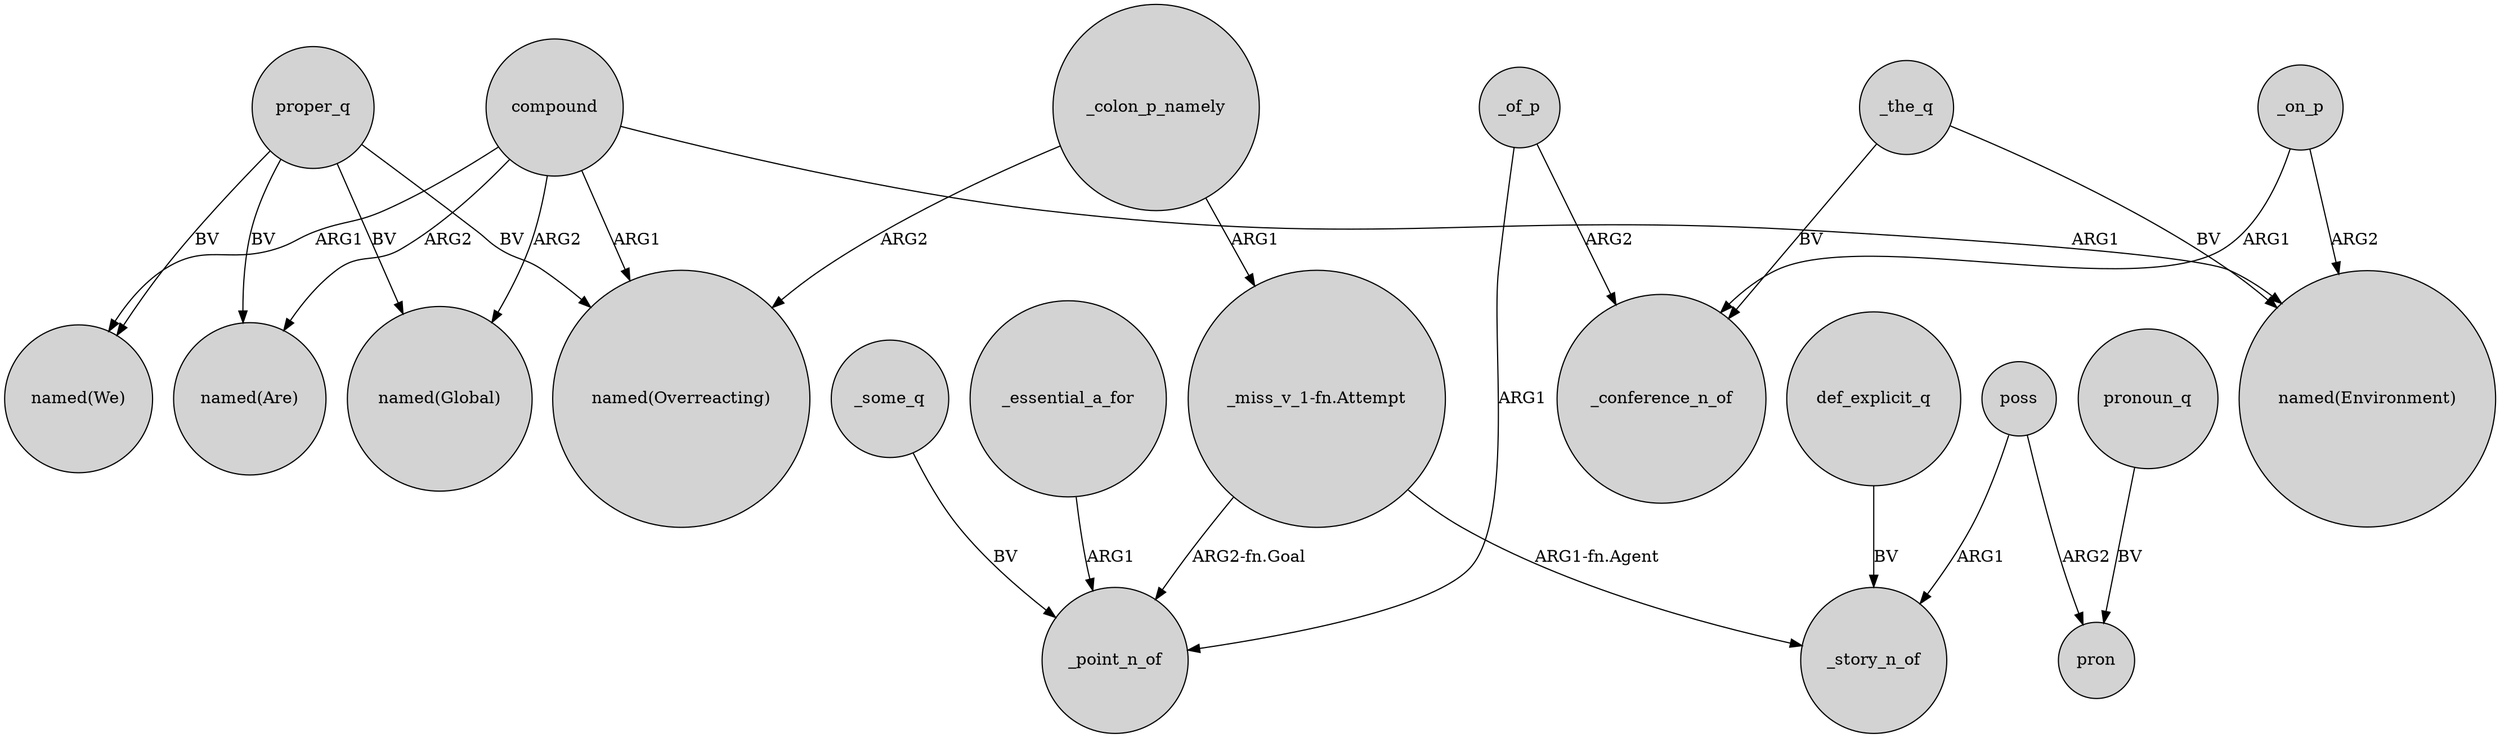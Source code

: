 digraph {
	node [shape=circle style=filled]
	proper_q -> "named(Global)" [label=BV]
	proper_q -> "named(We)" [label=BV]
	_colon_p_namely -> "named(Overreacting)" [label=ARG2]
	compound -> "named(We)" [label=ARG1]
	proper_q -> "named(Overreacting)" [label=BV]
	"_miss_v_1-fn.Attempt" -> _point_n_of [label="ARG2-fn.Goal"]
	_colon_p_namely -> "_miss_v_1-fn.Attempt" [label=ARG1]
	_the_q -> "named(Environment)" [label=BV]
	def_explicit_q -> _story_n_of [label=BV]
	_some_q -> _point_n_of [label=BV]
	pronoun_q -> pron [label=BV]
	poss -> pron [label=ARG2]
	_on_p -> "named(Environment)" [label=ARG2]
	compound -> "named(Global)" [label=ARG2]
	_of_p -> _point_n_of [label=ARG1]
	compound -> "named(Environment)" [label=ARG1]
	_of_p -> _conference_n_of [label=ARG2]
	poss -> _story_n_of [label=ARG1]
	_essential_a_for -> _point_n_of [label=ARG1]
	_the_q -> _conference_n_of [label=BV]
	proper_q -> "named(Are)" [label=BV]
	compound -> "named(Are)" [label=ARG2]
	compound -> "named(Overreacting)" [label=ARG1]
	"_miss_v_1-fn.Attempt" -> _story_n_of [label="ARG1-fn.Agent"]
	_on_p -> _conference_n_of [label=ARG1]
}
